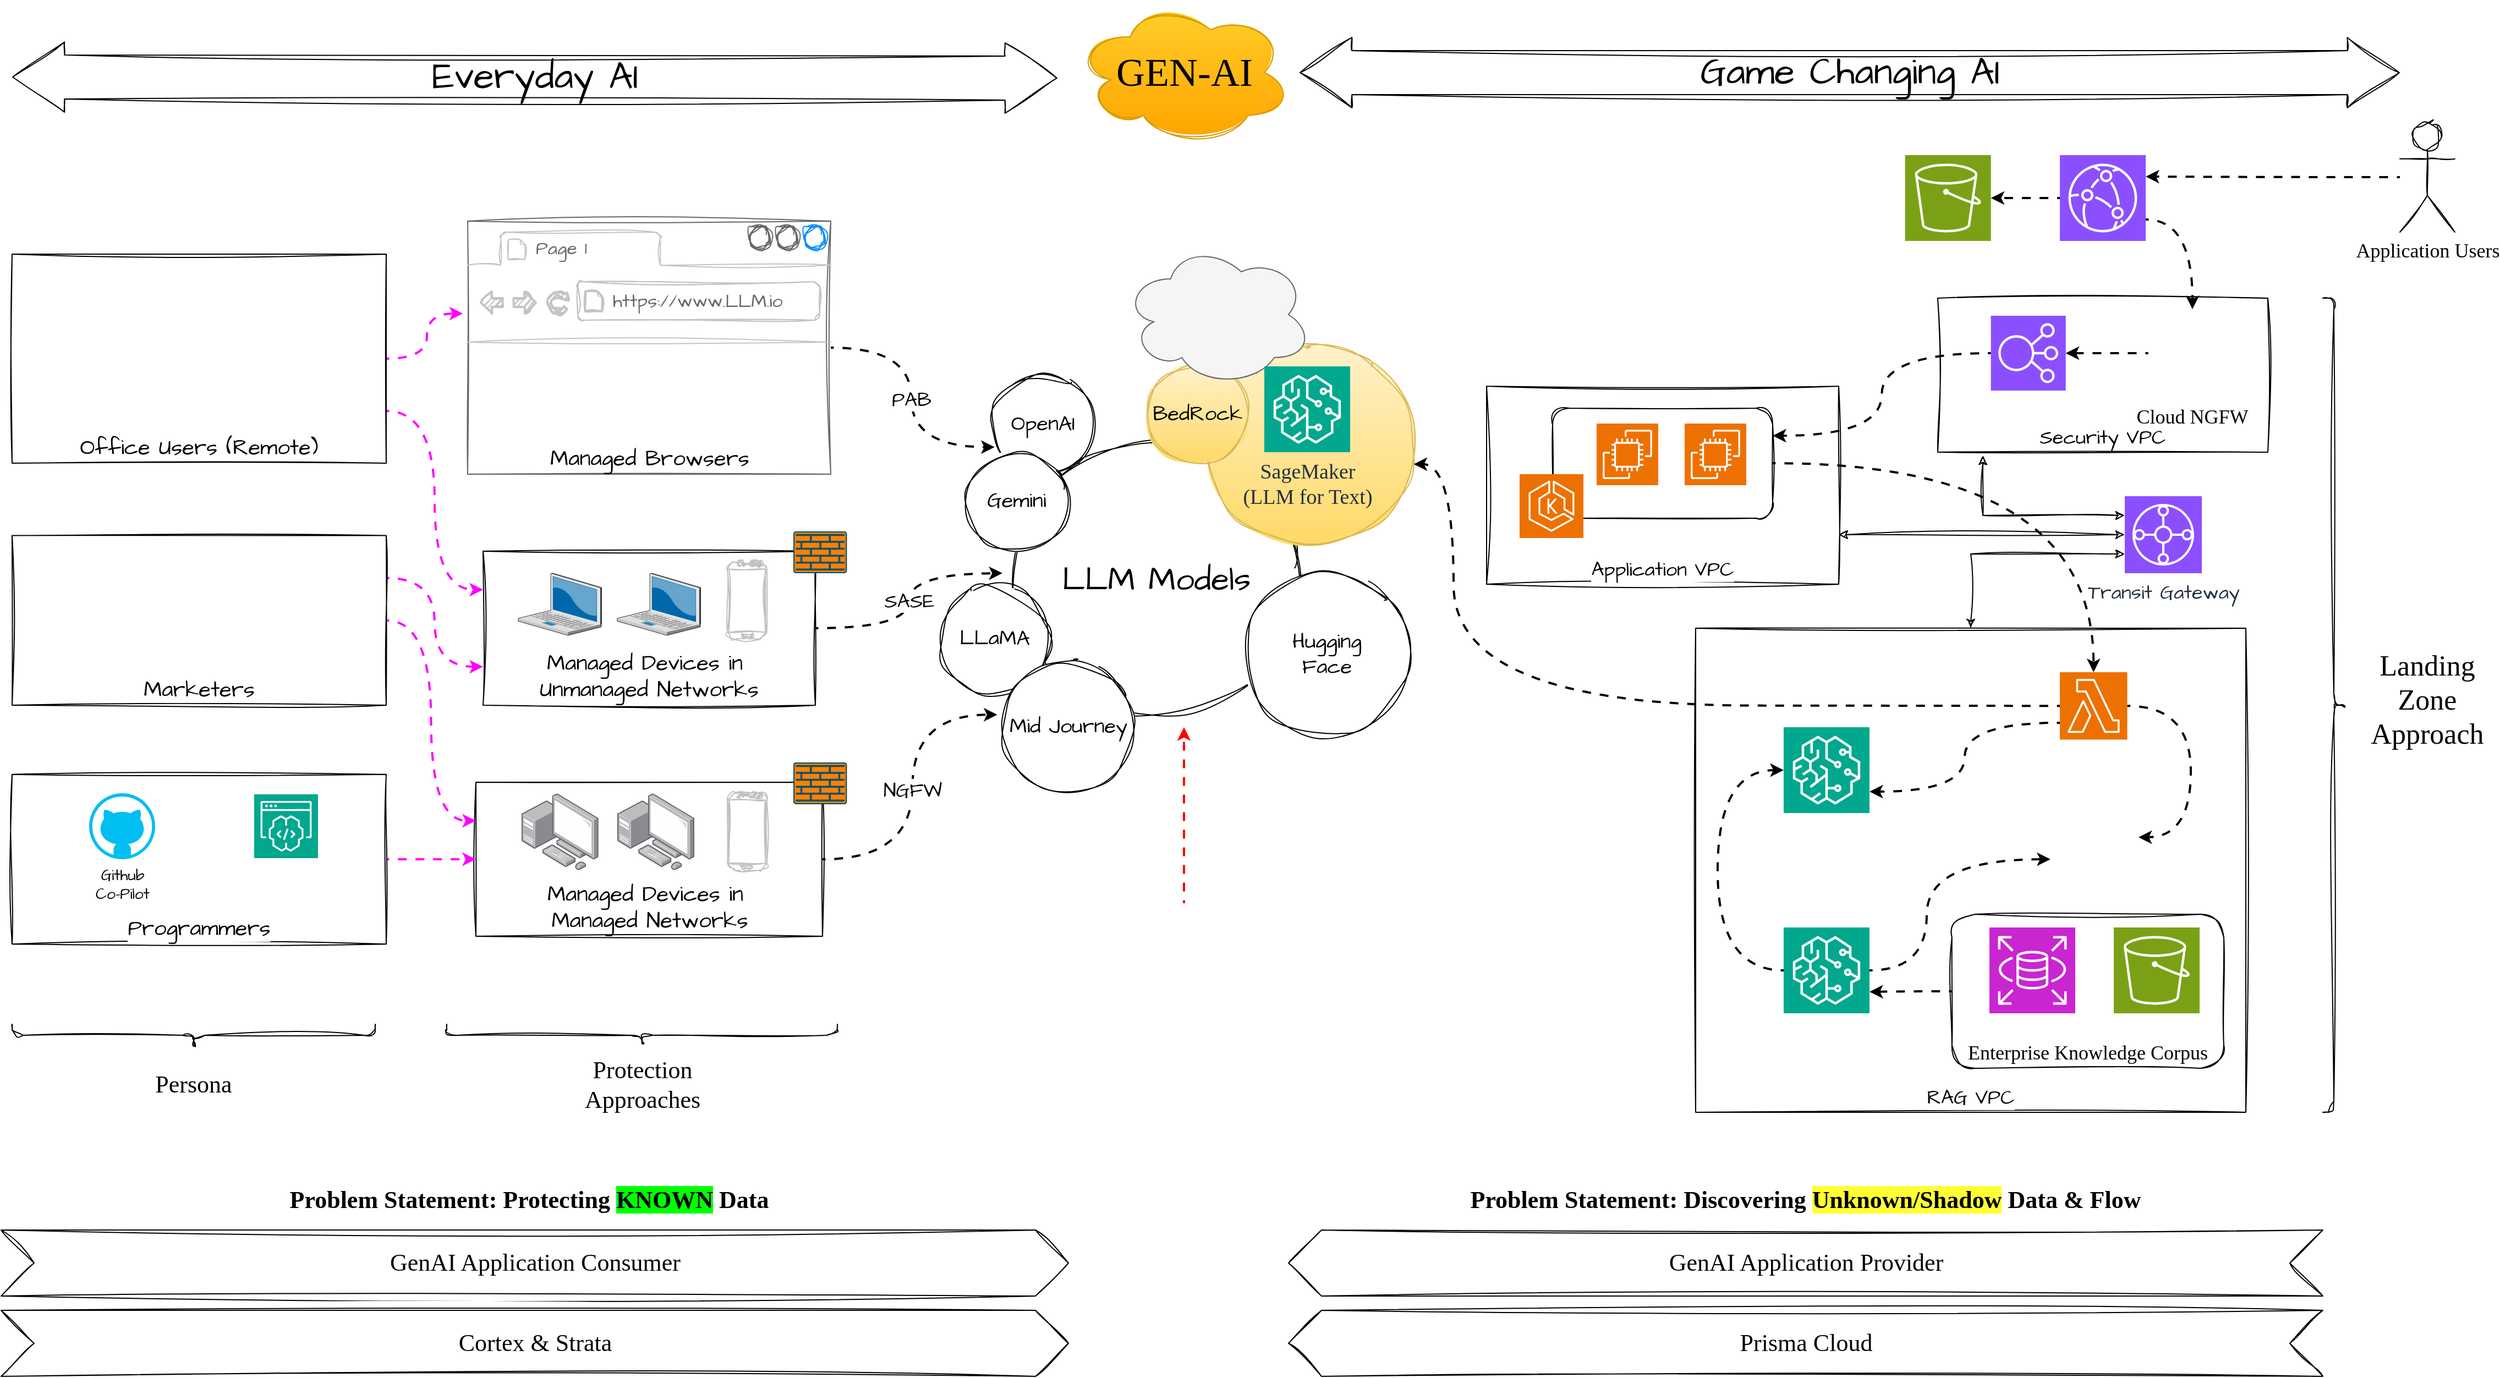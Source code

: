 <mxfile version="24.2.5" type="device">
  <diagram name="Page-1" id="3MIngDmAgbNU4fVDyyzJ">
    <mxGraphModel dx="2851" dy="1689" grid="0" gridSize="10" guides="0" tooltips="1" connect="1" arrows="1" fold="1" page="0" pageScale="1" pageWidth="850" pageHeight="1100" math="0" shadow="0">
      <root>
        <mxCell id="0" />
        <mxCell id="1" parent="0" />
        <mxCell id="rA6aza_w5iIKAxAunfqu-94" value="GEN-AI" style="ellipse;shape=cloud;whiteSpace=wrap;html=1;strokeColor=#d79b00;align=center;verticalAlign=middle;fontFamily=Gloria Hallelujah;fontSource=https%3A%2F%2Ffonts.googleapis.com%2Fcss%3Ffamily%3DGloria%2BHallelujah;fontSize=36;labelBackgroundColor=none;fillColor=#ffcd28;sketch=1;curveFitting=1;jiggle=2;gradientColor=#ffa500;fontColor=#000000;" parent="1" vertex="1">
          <mxGeometry x="197.5" y="-30" width="195" height="130" as="geometry" />
        </mxCell>
        <mxCell id="rA6aza_w5iIKAxAunfqu-16" value="RAG VPC" style="rounded=0;whiteSpace=wrap;html=1;sketch=1;hachureGap=4;jiggle=2;curveFitting=1;fontFamily=Architects Daughter;fontSource=https%3A%2F%2Ffonts.googleapis.com%2Fcss%3Ffamily%3DArchitects%2BDaughter;verticalAlign=bottom;fontSize=18;fillColor=none;labelBackgroundColor=default;" parent="1" vertex="1">
          <mxGeometry x="760" y="540" width="500" height="440" as="geometry" />
        </mxCell>
        <mxCell id="rA6aza_w5iIKAxAunfqu-83" value="Enterprise Knowledge Corpus" style="rounded=1;whiteSpace=wrap;html=1;align=center;verticalAlign=bottom;fontFamily=Gloria Hallelujah;fontSource=https%3A%2F%2Ffonts.googleapis.com%2Fcss%3Ffamily%3DGloria%2BHallelujah;fontSize=18;labelBackgroundColor=default;fillColor=none;sketch=1;curveFitting=1;jiggle=2;" parent="1" vertex="1">
          <mxGeometry x="992.93" y="800" width="247.07" height="140" as="geometry" />
        </mxCell>
        <mxCell id="rA6aza_w5iIKAxAunfqu-1" value="LLM Models" style="ellipse;whiteSpace=wrap;html=1;sketch=1;hachureGap=4;jiggle=2;curveFitting=1;fontFamily=Architects Daughter;fontSource=https%3A%2F%2Ffonts.googleapis.com%2Fcss%3Ffamily%3DArchitects%2BDaughter;fontSize=30;fillColor=none;" parent="1" vertex="1">
          <mxGeometry x="140" y="370" width="260" height="250" as="geometry" />
        </mxCell>
        <mxCell id="rA6aza_w5iIKAxAunfqu-2" value="" style="ellipse;whiteSpace=wrap;html=1;sketch=1;hachureGap=4;jiggle=2;curveFitting=1;fontFamily=Architects Daughter;fontSource=https%3A%2F%2Ffonts.googleapis.com%2Fcss%3Ffamily%3DArchitects%2BDaughter;fontSize=19;fillColor=#fff2cc;gradientColor=#ffd966;strokeColor=#d6b656;" parent="1" vertex="1">
          <mxGeometry x="315" y="282" width="190.32" height="183" as="geometry" />
        </mxCell>
        <mxCell id="rA6aza_w5iIKAxAunfqu-3" value="BedRock" style="ellipse;whiteSpace=wrap;html=1;sketch=1;hachureGap=4;jiggle=2;curveFitting=1;fontFamily=Architects Daughter;fontSource=https%3A%2F%2Ffonts.googleapis.com%2Fcss%3Ffamily%3DArchitects%2BDaughter;fontSize=19;fillColor=#fff2cc;gradientColor=#ffd966;strokeColor=#d6b656;fontColor=#000000;" parent="1" vertex="1">
          <mxGeometry x="260" y="300" width="94.8" height="91.15" as="geometry" />
        </mxCell>
        <mxCell id="rA6aza_w5iIKAxAunfqu-4" value="OpenAI" style="ellipse;whiteSpace=wrap;html=1;sketch=1;hachureGap=4;jiggle=2;curveFitting=1;fontFamily=Architects Daughter;fontSource=https%3A%2F%2Ffonts.googleapis.com%2Fcss%3Ffamily%3DArchitects%2BDaughter;fontSize=19;" parent="1" vertex="1">
          <mxGeometry x="120" y="310" width="93.6" height="90" as="geometry" />
        </mxCell>
        <mxCell id="rA6aza_w5iIKAxAunfqu-5" value="Gemini" style="ellipse;whiteSpace=wrap;html=1;sketch=1;hachureGap=4;jiggle=2;curveFitting=1;fontFamily=Architects Daughter;fontSource=https%3A%2F%2Ffonts.googleapis.com%2Fcss%3Ffamily%3DArchitects%2BDaughter;fontSize=19;" parent="1" vertex="1">
          <mxGeometry x="96.4" y="380" width="93.6" height="90" as="geometry" />
        </mxCell>
        <mxCell id="rA6aza_w5iIKAxAunfqu-6" value="LLaMA" style="ellipse;whiteSpace=wrap;html=1;sketch=1;hachureGap=4;jiggle=2;curveFitting=1;fontFamily=Architects Daughter;fontSource=https%3A%2F%2Ffonts.googleapis.com%2Fcss%3Ffamily%3DArchitects%2BDaughter;fontSize=19;" parent="1" vertex="1">
          <mxGeometry x="72.5" y="500" width="100" height="100" as="geometry" />
        </mxCell>
        <mxCell id="rA6aza_w5iIKAxAunfqu-8" value="Everyday AI" style="shape=flexArrow;endArrow=classic;startArrow=classic;html=1;rounded=0;sketch=1;hachureGap=4;jiggle=2;curveFitting=1;fontFamily=Architects Daughter;fontSource=https%3A%2F%2Ffonts.googleapis.com%2Fcss%3Ffamily%3DArchitects%2BDaughter;width=40;endSize=15.386;fontSize=34;labelBackgroundColor=none;endWidth=22.857;startWidth=22.857;startSize=15.386;" parent="1" edge="1">
          <mxGeometry width="100" height="100" relative="1" as="geometry">
            <mxPoint x="-770" y="39" as="sourcePoint" />
            <mxPoint x="180" y="40" as="targetPoint" />
          </mxGeometry>
        </mxCell>
        <mxCell id="rA6aza_w5iIKAxAunfqu-15" value="Security VPC" style="rounded=0;whiteSpace=wrap;html=1;sketch=1;hachureGap=4;jiggle=2;curveFitting=1;fontFamily=Architects Daughter;fontSource=https%3A%2F%2Ffonts.googleapis.com%2Fcss%3Ffamily%3DArchitects%2BDaughter;verticalAlign=bottom;fontSize=18;fillColor=none;labelBackgroundColor=default;" parent="1" vertex="1">
          <mxGeometry x="980" y="240" width="300" height="140" as="geometry" />
        </mxCell>
        <mxCell id="rA6aza_w5iIKAxAunfqu-17" value="Transit Gateway" style="sketch=0;points=[[0,0,0],[0.25,0,0],[0.5,0,0],[0.75,0,0],[1,0,0],[0,1,0],[0.25,1,0],[0.5,1,0],[0.75,1,0],[1,1,0],[0,0.25,0],[0,0.5,0],[0,0.75,0],[1,0.25,0],[1,0.5,0],[1,0.75,0]];outlineConnect=0;fontColor=#232F3E;fillColor=#8C4FFF;strokeColor=#ffffff;dashed=0;verticalLabelPosition=bottom;verticalAlign=top;align=center;html=1;fontSize=18;fontStyle=0;aspect=fixed;shape=mxgraph.aws4.resourceIcon;resIcon=mxgraph.aws4.transit_gateway;hachureGap=4;jiggle=2;curveFitting=1;fontFamily=Architects Daughter;fontSource=https%3A%2F%2Ffonts.googleapis.com%2Fcss%3Ffamily%3DArchitects%2BDaughter;" parent="1" vertex="1">
          <mxGeometry x="1150" y="420" width="70" height="70" as="geometry" />
        </mxCell>
        <mxCell id="rA6aza_w5iIKAxAunfqu-18" style="edgeStyle=orthogonalEdgeStyle;rounded=0;sketch=1;hachureGap=4;jiggle=2;curveFitting=1;orthogonalLoop=1;jettySize=auto;html=1;exitX=0.5;exitY=0;exitDx=0;exitDy=0;entryX=0;entryY=0.75;entryDx=0;entryDy=0;entryPerimeter=0;fontFamily=Architects Daughter;fontSource=https%3A%2F%2Ffonts.googleapis.com%2Fcss%3Ffamily%3DArchitects%2BDaughter;startArrow=classic;startFill=1;fontSize=18;" parent="1" source="rA6aza_w5iIKAxAunfqu-16" target="rA6aza_w5iIKAxAunfqu-17" edge="1">
          <mxGeometry relative="1" as="geometry" />
        </mxCell>
        <mxCell id="rA6aza_w5iIKAxAunfqu-19" style="edgeStyle=orthogonalEdgeStyle;rounded=0;sketch=1;hachureGap=4;jiggle=2;curveFitting=1;orthogonalLoop=1;jettySize=auto;html=1;exitX=0;exitY=0.25;exitDx=0;exitDy=0;exitPerimeter=0;entryX=0.137;entryY=1.022;entryDx=0;entryDy=0;entryPerimeter=0;fontFamily=Architects Daughter;fontSource=https%3A%2F%2Ffonts.googleapis.com%2Fcss%3Ffamily%3DArchitects%2BDaughter;startArrow=classic;startFill=1;fontSize=18;" parent="1" source="rA6aza_w5iIKAxAunfqu-17" target="rA6aza_w5iIKAxAunfqu-15" edge="1">
          <mxGeometry relative="1" as="geometry" />
        </mxCell>
        <mxCell id="rA6aza_w5iIKAxAunfqu-21" value="Managed Browsers" style="strokeWidth=1;shadow=0;dashed=0;align=center;html=1;shape=mxgraph.mockup.containers.browserWindow;rSize=0;strokeColor=#666666;strokeColor2=#008cff;strokeColor3=#c4c4c4;mainText=,;recursiveResize=0;sketch=1;hachureGap=4;jiggle=2;curveFitting=1;fontFamily=Architects Daughter;fontSource=https%3A%2F%2Ffonts.googleapis.com%2Fcss%3Ffamily%3DArchitects%2BDaughter;verticalAlign=bottom;fontSize=20;" parent="1" vertex="1">
          <mxGeometry x="-356" y="170" width="330" height="230" as="geometry" />
        </mxCell>
        <mxCell id="rA6aza_w5iIKAxAunfqu-22" value="Page 1" style="strokeWidth=1;shadow=0;dashed=0;align=center;html=1;shape=mxgraph.mockup.containers.anchor;fontSize=17;fontColor=#666666;align=left;whiteSpace=wrap;sketch=1;hachureGap=4;jiggle=2;curveFitting=1;fontFamily=Architects Daughter;fontSource=https%3A%2F%2Ffonts.googleapis.com%2Fcss%3Ffamily%3DArchitects%2BDaughter;" parent="rA6aza_w5iIKAxAunfqu-21" vertex="1">
          <mxGeometry x="60" y="12" width="110" height="26" as="geometry" />
        </mxCell>
        <mxCell id="rA6aza_w5iIKAxAunfqu-23" value="https://www.LLM.io" style="strokeWidth=1;shadow=0;dashed=0;align=center;html=1;shape=mxgraph.mockup.containers.anchor;rSize=0;fontSize=17;fontColor=#666666;align=left;sketch=1;hachureGap=4;jiggle=2;curveFitting=1;fontFamily=Architects Daughter;fontSource=https%3A%2F%2Ffonts.googleapis.com%2Fcss%3Ffamily%3DArchitects%2BDaughter;" parent="rA6aza_w5iIKAxAunfqu-21" vertex="1">
          <mxGeometry x="130" y="60" width="250" height="26" as="geometry" />
        </mxCell>
        <mxCell id="WuPXo1o1_WAH7fLLWVi5-3" value="" style="shape=image;verticalLabelPosition=bottom;labelBackgroundColor=default;verticalAlign=top;aspect=fixed;imageAspect=0;image=https://1000logos.net/wp-content/uploads/2023/05/Poe-Chatbot-Logo.png;" parent="rA6aza_w5iIKAxAunfqu-21" vertex="1">
          <mxGeometry x="105.45" y="120" width="119.11" height="67" as="geometry" />
        </mxCell>
        <mxCell id="rA6aza_w5iIKAxAunfqu-39" value="SASE" style="edgeStyle=orthogonalEdgeStyle;curved=1;rounded=0;hachureGap=4;orthogonalLoop=1;jettySize=auto;html=1;strokeColor=default;strokeWidth=2;align=center;verticalAlign=middle;fontFamily=Architects Daughter;fontSource=https%3A%2F%2Ffonts.googleapis.com%2Fcss%3Ffamily%3DArchitects%2BDaughter;fontSize=18;fontColor=default;labelBackgroundColor=default;endArrow=classic;flowAnimation=1;" parent="1" source="rA6aza_w5iIKAxAunfqu-25" edge="1">
          <mxGeometry relative="1" as="geometry">
            <mxPoint x="130" y="490" as="targetPoint" />
          </mxGeometry>
        </mxCell>
        <mxCell id="rA6aza_w5iIKAxAunfqu-25" value="Managed Devices in&amp;nbsp;&lt;div style=&quot;font-size: 20px;&quot;&gt;Unmanaged Networks&lt;/div&gt;" style="rounded=0;whiteSpace=wrap;html=1;sketch=1;hachureGap=4;jiggle=2;curveFitting=1;fontFamily=Architects Daughter;fontSource=https%3A%2F%2Ffonts.googleapis.com%2Fcss%3Ffamily%3DArchitects%2BDaughter;verticalAlign=bottom;fontSize=20;fillColor=none;labelBackgroundColor=default;" parent="1" vertex="1">
          <mxGeometry x="-342" y="470" width="302" height="140" as="geometry" />
        </mxCell>
        <mxCell id="rA6aza_w5iIKAxAunfqu-26" value="Managed Devices in&amp;nbsp;&lt;div style=&quot;font-size: 20px;&quot;&gt;Managed Networks&lt;/div&gt;" style="rounded=0;whiteSpace=wrap;html=1;sketch=1;hachureGap=4;jiggle=2;curveFitting=1;fontFamily=Architects Daughter;fontSource=https%3A%2F%2Ffonts.googleapis.com%2Fcss%3Ffamily%3DArchitects%2BDaughter;verticalAlign=bottom;fontSize=20;fillColor=none;labelBackgroundColor=default;" parent="1" vertex="1">
          <mxGeometry x="-348.5" y="680" width="315" height="140" as="geometry" />
        </mxCell>
        <mxCell id="rA6aza_w5iIKAxAunfqu-27" value="Hugging&lt;div style=&quot;font-size: 19px;&quot;&gt;Face&lt;/div&gt;" style="ellipse;whiteSpace=wrap;html=1;sketch=1;hachureGap=4;jiggle=2;curveFitting=1;fontFamily=Architects Daughter;fontSource=https%3A%2F%2Ffonts.googleapis.com%2Fcss%3Ffamily%3DArchitects%2BDaughter;fontSize=19;" parent="1" vertex="1">
          <mxGeometry x="350" y="489" width="150" height="150" as="geometry" />
        </mxCell>
        <mxCell id="rA6aza_w5iIKAxAunfqu-28" value="Application VPC" style="rounded=0;whiteSpace=wrap;html=1;sketch=1;hachureGap=4;jiggle=2;curveFitting=1;fontFamily=Architects Daughter;fontSource=https%3A%2F%2Ffonts.googleapis.com%2Fcss%3Ffamily%3DArchitects%2BDaughter;verticalAlign=bottom;fontSize=18;fillColor=none;labelBackgroundColor=default;" parent="1" vertex="1">
          <mxGeometry x="570" y="320" width="320" height="180" as="geometry" />
        </mxCell>
        <mxCell id="rA6aza_w5iIKAxAunfqu-29" style="edgeStyle=orthogonalEdgeStyle;rounded=0;sketch=1;hachureGap=4;jiggle=2;curveFitting=1;orthogonalLoop=1;jettySize=auto;html=1;exitX=1;exitY=0.75;exitDx=0;exitDy=0;entryX=0;entryY=0.5;entryDx=0;entryDy=0;entryPerimeter=0;fontFamily=Architects Daughter;fontSource=https%3A%2F%2Ffonts.googleapis.com%2Fcss%3Ffamily%3DArchitects%2BDaughter;startArrow=classic;startFill=1;fontSize=18;" parent="1" source="rA6aza_w5iIKAxAunfqu-28" target="rA6aza_w5iIKAxAunfqu-17" edge="1">
          <mxGeometry relative="1" as="geometry" />
        </mxCell>
        <mxCell id="rA6aza_w5iIKAxAunfqu-32" style="edgeStyle=orthogonalEdgeStyle;rounded=0;hachureGap=4;orthogonalLoop=1;jettySize=auto;html=1;entryX=-0.013;entryY=0.365;entryDx=0;entryDy=0;entryPerimeter=0;fontFamily=Architects Daughter;fontSource=https%3A%2F%2Ffonts.googleapis.com%2Fcss%3Ffamily%3DArchitects%2BDaughter;flowAnimation=1;curved=1;strokeWidth=2;strokeColor=#FF00FF;" parent="1" source="rA6aza_w5iIKAxAunfqu-7" target="rA6aza_w5iIKAxAunfqu-21" edge="1">
          <mxGeometry relative="1" as="geometry" />
        </mxCell>
        <mxCell id="rA6aza_w5iIKAxAunfqu-33" style="edgeStyle=orthogonalEdgeStyle;curved=1;rounded=0;hachureGap=4;orthogonalLoop=1;jettySize=auto;html=1;strokeColor=#FF00FF;strokeWidth=2;align=center;verticalAlign=middle;fontFamily=Architects Daughter;fontSource=https%3A%2F%2Ffonts.googleapis.com%2Fcss%3Ffamily%3DArchitects%2BDaughter;fontSize=11;fontColor=default;labelBackgroundColor=default;endArrow=classic;flowAnimation=1;entryX=0;entryY=0.5;entryDx=0;entryDy=0;" parent="1" source="rA6aza_w5iIKAxAunfqu-10" target="rA6aza_w5iIKAxAunfqu-26" edge="1">
          <mxGeometry relative="1" as="geometry" />
        </mxCell>
        <mxCell id="rA6aza_w5iIKAxAunfqu-34" style="edgeStyle=orthogonalEdgeStyle;curved=1;rounded=0;hachureGap=4;orthogonalLoop=1;jettySize=auto;html=1;strokeColor=#FF00FF;strokeWidth=2;align=center;verticalAlign=middle;fontFamily=Architects Daughter;fontSource=https%3A%2F%2Ffonts.googleapis.com%2Fcss%3Ffamily%3DArchitects%2BDaughter;fontSize=11;fontColor=default;labelBackgroundColor=default;endArrow=classic;flowAnimation=1;entryX=0;entryY=0.25;entryDx=0;entryDy=0;" parent="1" source="rA6aza_w5iIKAxAunfqu-11" target="rA6aza_w5iIKAxAunfqu-26" edge="1">
          <mxGeometry relative="1" as="geometry" />
        </mxCell>
        <mxCell id="rA6aza_w5iIKAxAunfqu-35" style="edgeStyle=orthogonalEdgeStyle;curved=1;rounded=0;hachureGap=4;orthogonalLoop=1;jettySize=auto;html=1;exitX=1;exitY=0.25;exitDx=0;exitDy=0;entryX=0;entryY=0.75;entryDx=0;entryDy=0;strokeColor=#FF00FF;strokeWidth=2;align=center;verticalAlign=middle;fontFamily=Architects Daughter;fontSource=https%3A%2F%2Ffonts.googleapis.com%2Fcss%3Ffamily%3DArchitects%2BDaughter;fontSize=11;fontColor=default;labelBackgroundColor=default;endArrow=classic;flowAnimation=1;" parent="1" source="rA6aza_w5iIKAxAunfqu-11" target="rA6aza_w5iIKAxAunfqu-25" edge="1">
          <mxGeometry relative="1" as="geometry" />
        </mxCell>
        <mxCell id="rA6aza_w5iIKAxAunfqu-36" style="edgeStyle=orthogonalEdgeStyle;curved=1;rounded=0;hachureGap=4;orthogonalLoop=1;jettySize=auto;html=1;exitX=1;exitY=0.75;exitDx=0;exitDy=0;entryX=0;entryY=0.25;entryDx=0;entryDy=0;strokeColor=#FF00FF;strokeWidth=2;align=center;verticalAlign=middle;fontFamily=Architects Daughter;fontSource=https%3A%2F%2Ffonts.googleapis.com%2Fcss%3Ffamily%3DArchitects%2BDaughter;fontSize=11;fontColor=default;labelBackgroundColor=default;endArrow=classic;flowAnimation=1;" parent="1" source="rA6aza_w5iIKAxAunfqu-7" target="rA6aza_w5iIKAxAunfqu-25" edge="1">
          <mxGeometry relative="1" as="geometry" />
        </mxCell>
        <mxCell id="rA6aza_w5iIKAxAunfqu-37" value="Mid Journey" style="ellipse;whiteSpace=wrap;html=1;sketch=1;hachureGap=4;jiggle=2;curveFitting=1;fontFamily=Architects Daughter;fontSource=https%3A%2F%2Ffonts.googleapis.com%2Fcss%3Ffamily%3DArchitects%2BDaughter;fontSize=19;" parent="1" vertex="1">
          <mxGeometry x="130" y="570" width="120" height="120" as="geometry" />
        </mxCell>
        <mxCell id="rA6aza_w5iIKAxAunfqu-38" value="PAB" style="edgeStyle=orthogonalEdgeStyle;curved=1;rounded=0;hachureGap=4;orthogonalLoop=1;jettySize=auto;html=1;entryX=0.031;entryY=0.726;entryDx=0;entryDy=0;entryPerimeter=0;strokeColor=default;strokeWidth=2;align=center;verticalAlign=middle;fontFamily=Architects Daughter;fontSource=https%3A%2F%2Ffonts.googleapis.com%2Fcss%3Ffamily%3DArchitects%2BDaughter;fontSize=18;fontColor=default;labelBackgroundColor=default;endArrow=classic;flowAnimation=1;" parent="1" source="rA6aza_w5iIKAxAunfqu-21" target="rA6aza_w5iIKAxAunfqu-4" edge="1">
          <mxGeometry relative="1" as="geometry" />
        </mxCell>
        <mxCell id="rA6aza_w5iIKAxAunfqu-40" value="NGFW" style="edgeStyle=orthogonalEdgeStyle;curved=1;rounded=0;hachureGap=4;orthogonalLoop=1;jettySize=auto;html=1;exitX=1;exitY=0.5;exitDx=0;exitDy=0;entryX=-0.039;entryY=0.405;entryDx=0;entryDy=0;entryPerimeter=0;strokeColor=default;strokeWidth=2;align=center;verticalAlign=middle;fontFamily=Architects Daughter;fontSource=https%3A%2F%2Ffonts.googleapis.com%2Fcss%3Ffamily%3DArchitects%2BDaughter;fontSize=18;fontColor=default;labelBackgroundColor=default;endArrow=classic;flowAnimation=1;" parent="1" source="rA6aza_w5iIKAxAunfqu-26" target="rA6aza_w5iIKAxAunfqu-37" edge="1">
          <mxGeometry relative="1" as="geometry" />
        </mxCell>
        <mxCell id="rA6aza_w5iIKAxAunfqu-91" style="edgeStyle=orthogonalEdgeStyle;curved=1;rounded=0;hachureGap=4;orthogonalLoop=1;jettySize=auto;html=1;strokeColor=#FF0000;strokeWidth=2;align=center;verticalAlign=middle;fontFamily=Gloria Hallelujah;fontSource=https%3A%2F%2Ffonts.googleapis.com%2Fcss%3Ffamily%3DGloria%2BHallelujah;fontSize=14;fontColor=default;labelBackgroundColor=default;endArrow=classic;flowAnimation=1;" parent="1" source="rA6aza_w5iIKAxAunfqu-42" edge="1">
          <mxGeometry relative="1" as="geometry">
            <mxPoint x="295" y="630.0" as="targetPoint" />
          </mxGeometry>
        </mxCell>
        <mxCell id="rA6aza_w5iIKAxAunfqu-42" value="" style="shape=image;imageAspect=0;aspect=fixed;verticalLabelPosition=bottom;verticalAlign=top;sketch=1;hachureGap=4;jiggle=2;curveFitting=1;fontFamily=Architects Daughter;fontSource=https%3A%2F%2Ffonts.googleapis.com%2Fcss%3Ffamily%3DArchitects%2BDaughter;fontSize=11;fontColor=default;labelBackgroundColor=default;image=https://cdni.iconscout.com/illustration/premium/thumb/hacker-3354776-2810790.png?f=webp;" parent="1" vertex="1">
          <mxGeometry x="190" y="790" width="210" height="210" as="geometry" />
        </mxCell>
        <mxCell id="rA6aza_w5iIKAxAunfqu-48" value="" style="verticalLabelPosition=bottom;sketch=0;aspect=fixed;html=1;verticalAlign=top;strokeColor=none;align=center;outlineConnect=0;shape=mxgraph.citrix.laptop_2;hachureGap=4;jiggle=2;curveFitting=1;fontFamily=Architects Daughter;fontSource=https%3A%2F%2Ffonts.googleapis.com%2Fcss%3Ffamily%3DArchitects%2BDaughter;fontSize=11;fontColor=default;labelBackgroundColor=default;" parent="1" vertex="1">
          <mxGeometry x="-310" y="490" width="75.77" height="56.5" as="geometry" />
        </mxCell>
        <mxCell id="rA6aza_w5iIKAxAunfqu-49" value="" style="verticalLabelPosition=bottom;sketch=0;aspect=fixed;html=1;verticalAlign=top;strokeColor=none;align=center;outlineConnect=0;shape=mxgraph.citrix.laptop_2;hachureGap=4;jiggle=2;curveFitting=1;fontFamily=Architects Daughter;fontSource=https%3A%2F%2Ffonts.googleapis.com%2Fcss%3Ffamily%3DArchitects%2BDaughter;fontSize=11;fontColor=default;labelBackgroundColor=default;" parent="1" vertex="1">
          <mxGeometry x="-220" y="490" width="75.77" height="56.5" as="geometry" />
        </mxCell>
        <mxCell id="rA6aza_w5iIKAxAunfqu-52" value="" style="image;points=[];aspect=fixed;html=1;align=center;shadow=0;dashed=0;image=img/lib/allied_telesis/computer_and_terminals/Personal_Computer_with_Server.svg;sketch=1;hachureGap=4;jiggle=2;curveFitting=1;fontFamily=Architects Daughter;fontSource=https%3A%2F%2Ffonts.googleapis.com%2Fcss%3Ffamily%3DArchitects%2BDaughter;fontSize=11;fontColor=default;labelBackgroundColor=default;" parent="1" vertex="1">
          <mxGeometry x="-307.11" y="690" width="70" height="70" as="geometry" />
        </mxCell>
        <mxCell id="rA6aza_w5iIKAxAunfqu-53" value="" style="image;points=[];aspect=fixed;html=1;align=center;shadow=0;dashed=0;image=img/lib/allied_telesis/computer_and_terminals/Personal_Computer_with_Server.svg;sketch=1;hachureGap=4;jiggle=2;curveFitting=1;fontFamily=Architects Daughter;fontSource=https%3A%2F%2Ffonts.googleapis.com%2Fcss%3Ffamily%3DArchitects%2BDaughter;fontSize=11;fontColor=default;labelBackgroundColor=default;" parent="1" vertex="1">
          <mxGeometry x="-220" y="690" width="70" height="70" as="geometry" />
        </mxCell>
        <mxCell id="rA6aza_w5iIKAxAunfqu-54" value="" style="verticalLabelPosition=bottom;verticalAlign=top;html=1;shadow=0;dashed=0;strokeWidth=1;shape=mxgraph.android.phone2;strokeColor=#c0c0c0;sketch=1;hachureGap=4;jiggle=2;curveFitting=1;fontFamily=Architects Daughter;fontSource=https%3A%2F%2Ffonts.googleapis.com%2Fcss%3Ffamily%3DArchitects%2BDaughter;fontSize=11;fontColor=default;labelBackgroundColor=default;" parent="1" vertex="1">
          <mxGeometry x="-120" y="690" width="35.9" height="70" as="geometry" />
        </mxCell>
        <mxCell id="rA6aza_w5iIKAxAunfqu-55" value="" style="verticalLabelPosition=bottom;verticalAlign=top;html=1;shadow=0;dashed=0;strokeWidth=1;shape=mxgraph.android.phone2;strokeColor=#c0c0c0;sketch=1;hachureGap=4;jiggle=2;curveFitting=1;fontFamily=Architects Daughter;fontSource=https%3A%2F%2Ffonts.googleapis.com%2Fcss%3Ffamily%3DArchitects%2BDaughter;fontSize=11;fontColor=default;labelBackgroundColor=default;" parent="1" vertex="1">
          <mxGeometry x="-120" y="480" width="35.9" height="70" as="geometry" />
        </mxCell>
        <mxCell id="rA6aza_w5iIKAxAunfqu-64" style="edgeStyle=orthogonalEdgeStyle;curved=1;rounded=0;hachureGap=4;orthogonalLoop=1;jettySize=auto;html=1;exitX=0;exitY=0.5;exitDx=0;exitDy=0;strokeColor=default;strokeWidth=2;align=center;verticalAlign=middle;fontFamily=Architects Daughter;fontSource=https%3A%2F%2Ffonts.googleapis.com%2Fcss%3Ffamily%3DArchitects%2BDaughter;fontSize=18;fontColor=default;labelBackgroundColor=default;endArrow=classic;flowAnimation=1;" parent="1" source="rA6aza_w5iIKAxAunfqu-56" target="rA6aza_w5iIKAxAunfqu-62" edge="1">
          <mxGeometry relative="1" as="geometry" />
        </mxCell>
        <mxCell id="rA6aza_w5iIKAxAunfqu-56" value="Cloud NGFW" style="shape=image;verticalLabelPosition=bottom;labelBackgroundColor=default;verticalAlign=top;aspect=fixed;imageAspect=0;image=https://www.paloaltonetworks.com.au/content/dam/pan/en_US/includes/igw/cloud-ngfw/assets/images/overview/circle-logo-1.png;fontFamily=Gloria Hallelujah;fontSource=https%3A%2F%2Ffonts.googleapis.com%2Fcss%3Ffamily%3DGloria%2BHallelujah;fontSize=18;" parent="1" vertex="1">
          <mxGeometry x="1171.33" y="250" width="80.34" height="80" as="geometry" />
        </mxCell>
        <mxCell id="rA6aza_w5iIKAxAunfqu-63" style="edgeStyle=orthogonalEdgeStyle;curved=1;rounded=0;hachureGap=4;orthogonalLoop=1;jettySize=auto;html=1;exitX=1;exitY=0.75;exitDx=0;exitDy=0;exitPerimeter=0;entryX=0.5;entryY=0;entryDx=0;entryDy=0;strokeColor=default;strokeWidth=2;align=center;verticalAlign=middle;fontFamily=Architects Daughter;fontSource=https%3A%2F%2Ffonts.googleapis.com%2Fcss%3Ffamily%3DArchitects%2BDaughter;fontSize=18;fontColor=default;labelBackgroundColor=default;endArrow=classic;flowAnimation=1;" parent="1" source="rA6aza_w5iIKAxAunfqu-58" target="rA6aza_w5iIKAxAunfqu-56" edge="1">
          <mxGeometry relative="1" as="geometry" />
        </mxCell>
        <mxCell id="rA6aza_w5iIKAxAunfqu-58" value="Cloud Front" style="sketch=0;points=[[0,0,0],[0.25,0,0],[0.5,0,0],[0.75,0,0],[1,0,0],[0,1,0],[0.25,1,0],[0.5,1,0],[0.75,1,0],[1,1,0],[0,0.25,0],[0,0.5,0],[0,0.75,0],[1,0.25,0],[1,0.5,0],[1,0.75,0]];outlineConnect=0;fontColor=#FFFFFF;fillColor=#8C4FFF;strokeColor=#ffffff;dashed=0;verticalLabelPosition=bottom;verticalAlign=top;align=center;html=1;fontSize=18;fontStyle=0;aspect=fixed;shape=mxgraph.aws4.resourceIcon;resIcon=mxgraph.aws4.cloudfront;hachureGap=4;jiggle=2;curveFitting=1;fontFamily=Architects Daughter;fontSource=https%3A%2F%2Ffonts.googleapis.com%2Fcss%3Ffamily%3DArchitects%2BDaughter;labelBackgroundColor=default;" parent="1" vertex="1">
          <mxGeometry x="1091" y="110" width="78" height="78" as="geometry" />
        </mxCell>
        <mxCell id="rA6aza_w5iIKAxAunfqu-59" value="S3" style="sketch=0;points=[[0,0,0],[0.25,0,0],[0.5,0,0],[0.75,0,0],[1,0,0],[0,1,0],[0.25,1,0],[0.5,1,0],[0.75,1,0],[1,1,0],[0,0.25,0],[0,0.5,0],[0,0.75,0],[1,0.25,0],[1,0.5,0],[1,0.75,0]];outlineConnect=0;fontColor=#FFFFFF;fillColor=#7AA116;strokeColor=#ffffff;dashed=0;verticalLabelPosition=bottom;verticalAlign=top;align=center;html=1;fontSize=18;fontStyle=0;aspect=fixed;shape=mxgraph.aws4.resourceIcon;resIcon=mxgraph.aws4.s3;hachureGap=4;jiggle=2;curveFitting=1;fontFamily=Architects Daughter;fontSource=https%3A%2F%2Ffonts.googleapis.com%2Fcss%3Ffamily%3DArchitects%2BDaughter;labelBackgroundColor=default;" parent="1" vertex="1">
          <mxGeometry x="950.33" y="110" width="78" height="78" as="geometry" />
        </mxCell>
        <mxCell id="rA6aza_w5iIKAxAunfqu-60" style="edgeStyle=orthogonalEdgeStyle;curved=1;rounded=0;hachureGap=4;orthogonalLoop=1;jettySize=auto;html=1;exitX=0;exitY=0.5;exitDx=0;exitDy=0;exitPerimeter=0;entryX=1;entryY=0.5;entryDx=0;entryDy=0;entryPerimeter=0;strokeColor=default;strokeWidth=2;align=center;verticalAlign=middle;fontFamily=Architects Daughter;fontSource=https%3A%2F%2Ffonts.googleapis.com%2Fcss%3Ffamily%3DArchitects%2BDaughter;fontSize=18;fontColor=default;labelBackgroundColor=default;endArrow=classic;flowAnimation=1;" parent="1" source="rA6aza_w5iIKAxAunfqu-58" target="rA6aza_w5iIKAxAunfqu-59" edge="1">
          <mxGeometry relative="1" as="geometry" />
        </mxCell>
        <mxCell id="rA6aza_w5iIKAxAunfqu-71" style="edgeStyle=orthogonalEdgeStyle;curved=1;rounded=0;hachureGap=4;orthogonalLoop=1;jettySize=auto;html=1;exitX=0;exitY=0.5;exitDx=0;exitDy=0;exitPerimeter=0;entryX=1;entryY=0.25;entryDx=0;entryDy=0;strokeColor=default;strokeWidth=2;align=center;verticalAlign=middle;fontFamily=Architects Daughter;fontSource=https%3A%2F%2Ffonts.googleapis.com%2Fcss%3Ffamily%3DArchitects%2BDaughter;fontSize=18;fontColor=default;labelBackgroundColor=default;endArrow=classic;flowAnimation=1;" parent="1" source="rA6aza_w5iIKAxAunfqu-62" target="rA6aza_w5iIKAxAunfqu-65" edge="1">
          <mxGeometry relative="1" as="geometry" />
        </mxCell>
        <mxCell id="rA6aza_w5iIKAxAunfqu-62" value="Load Balancer" style="sketch=0;points=[[0,0,0],[0.25,0,0],[0.5,0,0],[0.75,0,0],[1,0,0],[0,1,0],[0.25,1,0],[0.5,1,0],[0.75,1,0],[1,1,0],[0,0.25,0],[0,0.5,0],[0,0.75,0],[1,0.25,0],[1,0.5,0],[1,0.75,0]];outlineConnect=0;fontColor=#FFFFFF;fillColor=#8C4FFF;strokeColor=#ffffff;dashed=0;verticalLabelPosition=bottom;verticalAlign=top;align=center;html=1;fontSize=18;fontStyle=0;aspect=fixed;shape=mxgraph.aws4.resourceIcon;resIcon=mxgraph.aws4.elastic_load_balancing;hachureGap=4;jiggle=2;curveFitting=1;fontFamily=Architects Daughter;fontSource=https%3A%2F%2Ffonts.googleapis.com%2Fcss%3Ffamily%3DArchitects%2BDaughter;labelBackgroundColor=default;" parent="1" vertex="1">
          <mxGeometry x="1028.33" y="256" width="68" height="68" as="geometry" />
        </mxCell>
        <mxCell id="rA6aza_w5iIKAxAunfqu-65" value="" style="rounded=1;whiteSpace=wrap;html=1;sketch=1;hachureGap=4;jiggle=2;curveFitting=1;fontFamily=Architects Daughter;fontSource=https%3A%2F%2Ffonts.googleapis.com%2Fcss%3Ffamily%3DArchitects%2BDaughter;fontSize=18;labelBackgroundColor=default;fillColor=none;" parent="1" vertex="1">
          <mxGeometry x="630" y="340" width="200" height="100" as="geometry" />
        </mxCell>
        <mxCell id="rA6aza_w5iIKAxAunfqu-66" value="EKS" style="sketch=0;points=[[0,0,0],[0.25,0,0],[0.5,0,0],[0.75,0,0],[1,0,0],[0,1,0],[0.25,1,0],[0.5,1,0],[0.75,1,0],[1,1,0],[0,0.25,0],[0,0.5,0],[0,0.75,0],[1,0.25,0],[1,0.5,0],[1,0.75,0]];outlineConnect=0;fontColor=#FFFFFF;fillColor=#ED7100;strokeColor=#ffffff;dashed=0;verticalLabelPosition=bottom;verticalAlign=top;align=center;html=1;fontSize=18;fontStyle=0;aspect=fixed;shape=mxgraph.aws4.resourceIcon;resIcon=mxgraph.aws4.eks;hachureGap=4;jiggle=2;curveFitting=1;fontFamily=Architects Daughter;fontSource=https%3A%2F%2Ffonts.googleapis.com%2Fcss%3Ffamily%3DArchitects%2BDaughter;labelBackgroundColor=default;" parent="1" vertex="1">
          <mxGeometry x="600" y="400" width="58" height="58" as="geometry" />
        </mxCell>
        <mxCell id="rA6aza_w5iIKAxAunfqu-67" value="EC2" style="sketch=0;points=[[0,0,0],[0.25,0,0],[0.5,0,0],[0.75,0,0],[1,0,0],[0,1,0],[0.25,1,0],[0.5,1,0],[0.75,1,0],[1,1,0],[0,0.25,0],[0,0.5,0],[0,0.75,0],[1,0.25,0],[1,0.5,0],[1,0.75,0]];outlineConnect=0;fontColor=#FFFFFF;fillColor=#ED7100;strokeColor=#ffffff;dashed=0;verticalLabelPosition=bottom;verticalAlign=top;align=center;html=1;fontSize=18;fontStyle=0;aspect=fixed;shape=mxgraph.aws4.resourceIcon;resIcon=mxgraph.aws4.ec2;hachureGap=4;jiggle=2;curveFitting=1;fontFamily=Architects Daughter;fontSource=https%3A%2F%2Ffonts.googleapis.com%2Fcss%3Ffamily%3DArchitects%2BDaughter;labelBackgroundColor=default;" parent="1" vertex="1">
          <mxGeometry x="670" y="354" width="56" height="56" as="geometry" />
        </mxCell>
        <mxCell id="rA6aza_w5iIKAxAunfqu-69" value="EC2" style="sketch=0;points=[[0,0,0],[0.25,0,0],[0.5,0,0],[0.75,0,0],[1,0,0],[0,1,0],[0.25,1,0],[0.5,1,0],[0.75,1,0],[1,1,0],[0,0.25,0],[0,0.5,0],[0,0.75,0],[1,0.25,0],[1,0.5,0],[1,0.75,0]];outlineConnect=0;fontColor=#FFFFFF;fillColor=#ED7100;strokeColor=#ffffff;dashed=0;verticalLabelPosition=bottom;verticalAlign=top;align=center;html=1;fontSize=18;fontStyle=0;aspect=fixed;shape=mxgraph.aws4.resourceIcon;resIcon=mxgraph.aws4.ec2;hachureGap=4;jiggle=2;curveFitting=1;fontFamily=Architects Daughter;fontSource=https%3A%2F%2Ffonts.googleapis.com%2Fcss%3Ffamily%3DArchitects%2BDaughter;labelBackgroundColor=default;" parent="1" vertex="1">
          <mxGeometry x="750" y="354" width="56" height="56" as="geometry" />
        </mxCell>
        <mxCell id="rA6aza_w5iIKAxAunfqu-78" value="Opensearch" style="shape=image;verticalLabelPosition=bottom;labelBackgroundColor=default;verticalAlign=top;aspect=fixed;imageAspect=0;image=https://nemeon.io/wp-content/uploads/2023/12/opensearch-service.png;fontFamily=Gloria Hallelujah;fontSource=https%3A%2F%2Ffonts.googleapis.com%2Fcss%3Ffamily%3DGloria%2BHallelujah;fontSize=18;fontColor=#FFFFFF;" parent="1" vertex="1">
          <mxGeometry x="1082.43" y="690" width="80" height="80" as="geometry" />
        </mxCell>
        <mxCell id="rA6aza_w5iIKAxAunfqu-79" value="SageMaker&lt;div style=&quot;font-size: 18px;&quot;&gt;(LLM for Embedding)&lt;/div&gt;" style="sketch=0;points=[[0,0,0],[0.25,0,0],[0.5,0,0],[0.75,0,0],[1,0,0],[0,1,0],[0.25,1,0],[0.5,1,0],[0.75,1,0],[1,1,0],[0,0.25,0],[0,0.5,0],[0,0.75,0],[1,0.25,0],[1,0.5,0],[1,0.75,0]];outlineConnect=0;fontColor=#FFFFFF;fillColor=#01A88D;strokeColor=#ffffff;dashed=0;verticalLabelPosition=bottom;verticalAlign=top;align=center;html=1;fontSize=18;fontStyle=0;aspect=fixed;shape=mxgraph.aws4.resourceIcon;resIcon=mxgraph.aws4.sagemaker;fontFamily=Gloria Hallelujah;fontSource=https%3A%2F%2Ffonts.googleapis.com%2Fcss%3Ffamily%3DGloria%2BHallelujah;labelBackgroundColor=default;" parent="1" vertex="1">
          <mxGeometry x="840" y="630" width="78" height="78" as="geometry" />
        </mxCell>
        <mxCell id="WuPXo1o1_WAH7fLLWVi5-2" style="edgeStyle=orthogonalEdgeStyle;curved=1;rounded=0;hachureGap=4;orthogonalLoop=1;jettySize=auto;html=1;exitX=1;exitY=0.5;exitDx=0;exitDy=0;exitPerimeter=0;entryX=1;entryY=0.5;entryDx=0;entryDy=0;strokeColor=default;strokeWidth=2;align=center;verticalAlign=middle;fontFamily=Architects Daughter;fontSource=https%3A%2F%2Ffonts.googleapis.com%2Fcss%3Ffamily%3DArchitects%2BDaughter;fontSize=18;fontColor=default;labelBackgroundColor=default;endArrow=classic;flowAnimation=1;" parent="1" source="rA6aza_w5iIKAxAunfqu-80" target="rA6aza_w5iIKAxAunfqu-78" edge="1">
          <mxGeometry relative="1" as="geometry">
            <Array as="points">
              <mxPoint x="1210" y="611" />
              <mxPoint x="1210" y="730" />
            </Array>
          </mxGeometry>
        </mxCell>
        <mxCell id="rA6aza_w5iIKAxAunfqu-80" value="RAG Lambda&lt;div style=&quot;font-size: 18px;&quot;&gt;App&lt;/div&gt;" style="sketch=0;points=[[0,0,0],[0.25,0,0],[0.5,0,0],[0.75,0,0],[1,0,0],[0,1,0],[0.25,1,0],[0.5,1,0],[0.75,1,0],[1,1,0],[0,0.25,0],[0,0.5,0],[0,0.75,0],[1,0.25,0],[1,0.5,0],[1,0.75,0]];outlineConnect=0;fontColor=#FFFFFF;fillColor=#ED7100;strokeColor=#ffffff;dashed=0;verticalLabelPosition=bottom;verticalAlign=top;align=center;html=1;fontSize=18;fontStyle=0;aspect=fixed;shape=mxgraph.aws4.resourceIcon;resIcon=mxgraph.aws4.lambda;fontFamily=Gloria Hallelujah;fontSource=https%3A%2F%2Ffonts.googleapis.com%2Fcss%3Ffamily%3DGloria%2BHallelujah;labelBackgroundColor=default;" parent="1" vertex="1">
          <mxGeometry x="1091.0" y="580" width="61.25" height="61.25" as="geometry" />
        </mxCell>
        <mxCell id="rA6aza_w5iIKAxAunfqu-81" value="RDS" style="sketch=0;points=[[0,0,0],[0.25,0,0],[0.5,0,0],[0.75,0,0],[1,0,0],[0,1,0],[0.25,1,0],[0.5,1,0],[0.75,1,0],[1,1,0],[0,0.25,0],[0,0.5,0],[0,0.75,0],[1,0.25,0],[1,0.5,0],[1,0.75,0]];outlineConnect=0;fontColor=#FFFFFF;fillColor=#C925D1;strokeColor=#ffffff;dashed=0;verticalLabelPosition=bottom;verticalAlign=top;align=center;html=1;fontSize=18;fontStyle=0;aspect=fixed;shape=mxgraph.aws4.resourceIcon;resIcon=mxgraph.aws4.rds;fontFamily=Gloria Hallelujah;fontSource=https%3A%2F%2Ffonts.googleapis.com%2Fcss%3Ffamily%3DGloria%2BHallelujah;labelBackgroundColor=default;" parent="1" vertex="1">
          <mxGeometry x="1027" y="812" width="78" height="78" as="geometry" />
        </mxCell>
        <mxCell id="rA6aza_w5iIKAxAunfqu-82" value="S3" style="sketch=0;points=[[0,0,0],[0.25,0,0],[0.5,0,0],[0.75,0,0],[1,0,0],[0,1,0],[0.25,1,0],[0.5,1,0],[0.75,1,0],[1,1,0],[0,0.25,0],[0,0.5,0],[0,0.75,0],[1,0.25,0],[1,0.5,0],[1,0.75,0]];outlineConnect=0;fontColor=#FFFFFF;fillColor=#7AA116;strokeColor=#ffffff;dashed=0;verticalLabelPosition=bottom;verticalAlign=top;align=center;html=1;fontSize=18;fontStyle=0;aspect=fixed;shape=mxgraph.aws4.resourceIcon;resIcon=mxgraph.aws4.s3;hachureGap=4;jiggle=2;curveFitting=1;fontFamily=Architects Daughter;fontSource=https%3A%2F%2Ffonts.googleapis.com%2Fcss%3Ffamily%3DArchitects%2BDaughter;labelBackgroundColor=default;" parent="1" vertex="1">
          <mxGeometry x="1140" y="812" width="78" height="78" as="geometry" />
        </mxCell>
        <mxCell id="rA6aza_w5iIKAxAunfqu-86" style="edgeStyle=orthogonalEdgeStyle;curved=1;rounded=0;hachureGap=4;orthogonalLoop=1;jettySize=auto;html=1;exitX=1;exitY=0.5;exitDx=0;exitDy=0;exitPerimeter=0;entryX=0;entryY=0.75;entryDx=0;entryDy=0;strokeColor=default;strokeWidth=2;align=center;verticalAlign=middle;fontFamily=Gloria Hallelujah;fontSource=https%3A%2F%2Ffonts.googleapis.com%2Fcss%3Ffamily%3DGloria%2BHallelujah;fontSize=18;fontColor=default;labelBackgroundColor=default;endArrow=classic;flowAnimation=1;" parent="1" source="rA6aza_w5iIKAxAunfqu-84" target="rA6aza_w5iIKAxAunfqu-78" edge="1">
          <mxGeometry relative="1" as="geometry">
            <Array as="points">
              <mxPoint x="970" y="851" />
              <mxPoint x="970" y="750" />
            </Array>
          </mxGeometry>
        </mxCell>
        <mxCell id="rA6aza_w5iIKAxAunfqu-84" value="SageMaker&lt;div style=&quot;font-size: 18px;&quot;&gt;(Document to Embedding)&lt;/div&gt;" style="sketch=0;points=[[0,0,0],[0.25,0,0],[0.5,0,0],[0.75,0,0],[1,0,0],[0,1,0],[0.25,1,0],[0.5,1,0],[0.75,1,0],[1,1,0],[0,0.25,0],[0,0.5,0],[0,0.75,0],[1,0.25,0],[1,0.5,0],[1,0.75,0]];outlineConnect=0;fontColor=#FFFFFF;fillColor=#01A88D;strokeColor=#ffffff;dashed=0;verticalLabelPosition=bottom;verticalAlign=top;align=center;html=1;fontSize=18;fontStyle=0;aspect=fixed;shape=mxgraph.aws4.resourceIcon;resIcon=mxgraph.aws4.sagemaker;fontFamily=Gloria Hallelujah;fontSource=https%3A%2F%2Ffonts.googleapis.com%2Fcss%3Ffamily%3DGloria%2BHallelujah;labelBackgroundColor=default;" parent="1" vertex="1">
          <mxGeometry x="840" y="812" width="78" height="78" as="geometry" />
        </mxCell>
        <mxCell id="rA6aza_w5iIKAxAunfqu-85" style="edgeStyle=orthogonalEdgeStyle;curved=1;rounded=0;hachureGap=4;orthogonalLoop=1;jettySize=auto;html=1;exitX=0;exitY=0.5;exitDx=0;exitDy=0;entryX=1;entryY=0.75;entryDx=0;entryDy=0;entryPerimeter=0;strokeColor=default;strokeWidth=2;align=center;verticalAlign=middle;fontFamily=Gloria Hallelujah;fontSource=https%3A%2F%2Ffonts.googleapis.com%2Fcss%3Ffamily%3DGloria%2BHallelujah;fontSize=18;fontColor=default;labelBackgroundColor=default;endArrow=classic;flowAnimation=1;" parent="1" source="rA6aza_w5iIKAxAunfqu-83" target="rA6aza_w5iIKAxAunfqu-84" edge="1">
          <mxGeometry relative="1" as="geometry" />
        </mxCell>
        <mxCell id="rA6aza_w5iIKAxAunfqu-87" style="edgeStyle=orthogonalEdgeStyle;curved=1;rounded=0;hachureGap=4;orthogonalLoop=1;jettySize=auto;html=1;exitX=0;exitY=0.5;exitDx=0;exitDy=0;exitPerimeter=0;entryX=0;entryY=0.5;entryDx=0;entryDy=0;entryPerimeter=0;strokeColor=default;strokeWidth=2;align=center;verticalAlign=middle;fontFamily=Gloria Hallelujah;fontSource=https%3A%2F%2Ffonts.googleapis.com%2Fcss%3Ffamily%3DGloria%2BHallelujah;fontSize=18;fontColor=default;labelBackgroundColor=default;endArrow=classic;flowAnimation=1;" parent="1" source="rA6aza_w5iIKAxAunfqu-84" target="rA6aza_w5iIKAxAunfqu-79" edge="1">
          <mxGeometry relative="1" as="geometry">
            <Array as="points">
              <mxPoint x="780" y="851" />
              <mxPoint x="780" y="669" />
            </Array>
          </mxGeometry>
        </mxCell>
        <mxCell id="rA6aza_w5iIKAxAunfqu-88" style="edgeStyle=orthogonalEdgeStyle;curved=1;rounded=0;hachureGap=4;orthogonalLoop=1;jettySize=auto;html=1;exitX=0;exitY=0.75;exitDx=0;exitDy=0;exitPerimeter=0;entryX=1;entryY=0.75;entryDx=0;entryDy=0;entryPerimeter=0;strokeColor=default;strokeWidth=2;align=center;verticalAlign=middle;fontFamily=Gloria Hallelujah;fontSource=https%3A%2F%2Ffonts.googleapis.com%2Fcss%3Ffamily%3DGloria%2BHallelujah;fontSize=18;fontColor=default;labelBackgroundColor=default;endArrow=classic;flowAnimation=1;" parent="1" source="rA6aza_w5iIKAxAunfqu-80" target="rA6aza_w5iIKAxAunfqu-79" edge="1">
          <mxGeometry relative="1" as="geometry" />
        </mxCell>
        <mxCell id="rA6aza_w5iIKAxAunfqu-89" style="edgeStyle=orthogonalEdgeStyle;curved=1;rounded=0;hachureGap=4;orthogonalLoop=1;jettySize=auto;html=1;exitX=0;exitY=0.5;exitDx=0;exitDy=0;exitPerimeter=0;entryX=0.992;entryY=0.595;entryDx=0;entryDy=0;entryPerimeter=0;strokeColor=default;strokeWidth=2;align=center;verticalAlign=middle;fontFamily=Gloria Hallelujah;fontSource=https%3A%2F%2Ffonts.googleapis.com%2Fcss%3Ffamily%3DGloria%2BHallelujah;fontSize=14;fontColor=default;labelBackgroundColor=default;endArrow=classic;flowAnimation=1;" parent="1" source="rA6aza_w5iIKAxAunfqu-80" target="rA6aza_w5iIKAxAunfqu-2" edge="1">
          <mxGeometry relative="1" as="geometry">
            <Array as="points">
              <mxPoint x="1082" y="610" />
              <mxPoint x="540" y="610" />
              <mxPoint x="540" y="391" />
            </Array>
          </mxGeometry>
        </mxCell>
        <mxCell id="rA6aza_w5iIKAxAunfqu-92" value="Application Users" style="shape=umlActor;verticalLabelPosition=bottom;verticalAlign=top;html=1;outlineConnect=0;strokeColor=default;align=center;fontFamily=Gloria Hallelujah;fontSource=https%3A%2F%2Ffonts.googleapis.com%2Fcss%3Ffamily%3DGloria%2BHallelujah;fontSize=18;fontColor=default;labelBackgroundColor=default;fillColor=default;sketch=1;curveFitting=1;jiggle=2;" parent="1" vertex="1">
          <mxGeometry x="1400" y="80" width="50" height="100" as="geometry" />
        </mxCell>
        <mxCell id="rA6aza_w5iIKAxAunfqu-95" value="" style="shape=curlyBracket;whiteSpace=wrap;html=1;rounded=1;labelPosition=left;verticalLabelPosition=middle;align=right;verticalAlign=middle;sketch=1;jiggle=2;curveFitting=1;strokeColor=default;fontFamily=Gloria Hallelujah;fontSource=https%3A%2F%2Ffonts.googleapis.com%2Fcss%3Ffamily%3DGloria%2BHallelujah;fontSize=26;fontColor=default;labelBackgroundColor=default;fillColor=default;rotation=-90;" parent="1" vertex="1">
          <mxGeometry x="-615" y="745" width="20" height="330" as="geometry" />
        </mxCell>
        <mxCell id="rA6aza_w5iIKAxAunfqu-96" value="Persona" style="text;html=1;align=center;verticalAlign=middle;whiteSpace=wrap;rounded=0;fontFamily=Gloria Hallelujah;fontSource=https%3A%2F%2Ffonts.googleapis.com%2Fcss%3Ffamily%3DGloria%2BHallelujah;fontSize=22;fontColor=default;labelBackgroundColor=default;" parent="1" vertex="1">
          <mxGeometry x="-635" y="940" width="60" height="30" as="geometry" />
        </mxCell>
        <mxCell id="rA6aza_w5iIKAxAunfqu-97" value="" style="shape=curlyBracket;whiteSpace=wrap;html=1;rounded=1;labelPosition=left;verticalLabelPosition=middle;align=right;verticalAlign=middle;sketch=1;jiggle=2;curveFitting=1;strokeColor=default;fontFamily=Gloria Hallelujah;fontSource=https%3A%2F%2Ffonts.googleapis.com%2Fcss%3Ffamily%3DGloria%2BHallelujah;fontSize=26;fontColor=default;labelBackgroundColor=default;fillColor=default;rotation=-90;" parent="1" vertex="1">
          <mxGeometry x="-207.5" y="732.5" width="20" height="355" as="geometry" />
        </mxCell>
        <mxCell id="rA6aza_w5iIKAxAunfqu-98" value="Protection Approaches" style="text;html=1;align=center;verticalAlign=middle;whiteSpace=wrap;rounded=0;fontFamily=Gloria Hallelujah;fontSource=https%3A%2F%2Ffonts.googleapis.com%2Fcss%3Ffamily%3DGloria%2BHallelujah;fontSize=22;fontColor=default;labelBackgroundColor=default;" parent="1" vertex="1">
          <mxGeometry x="-227.5" y="940" width="60" height="30" as="geometry" />
        </mxCell>
        <mxCell id="rA6aza_w5iIKAxAunfqu-99" value="" style="sketch=0;points=[[0.015,0.015,0],[0.985,0.015,0],[0.985,0.985,0],[0.015,0.985,0],[0.25,0,0],[0.5,0,0],[0.75,0,0],[1,0.25,0],[1,0.5,0],[1,0.75,0],[0.75,1,0],[0.5,1,0],[0.25,1,0],[0,0.75,0],[0,0.5,0],[0,0.25,0]];verticalLabelPosition=bottom;html=1;verticalAlign=top;aspect=fixed;align=center;pointerEvents=1;shape=mxgraph.cisco19.rect;prIcon=firewall;fillColor=#FF8000;strokeColor=#005073;jiggle=2;curveFitting=1;fontFamily=Gloria Hallelujah;fontSource=https%3A%2F%2Ffonts.googleapis.com%2Fcss%3Ffamily%3DGloria%2BHallelujah;fontSize=26;fontColor=default;labelBackgroundColor=default;" parent="1" vertex="1">
          <mxGeometry x="-60" y="662" width="48.64" height="38" as="geometry" />
        </mxCell>
        <mxCell id="rA6aza_w5iIKAxAunfqu-100" value="" style="sketch=0;points=[[0.015,0.015,0],[0.985,0.015,0],[0.985,0.985,0],[0.015,0.985,0],[0.25,0,0],[0.5,0,0],[0.75,0,0],[1,0.25,0],[1,0.5,0],[1,0.75,0],[0.75,1,0],[0.5,1,0],[0.25,1,0],[0,0.75,0],[0,0.5,0],[0,0.25,0]];verticalLabelPosition=bottom;html=1;verticalAlign=top;aspect=fixed;align=center;pointerEvents=1;shape=mxgraph.cisco19.rect;prIcon=firewall;fillColor=#FF8000;strokeColor=#005073;jiggle=2;curveFitting=1;fontFamily=Gloria Hallelujah;fontSource=https%3A%2F%2Ffonts.googleapis.com%2Fcss%3Ffamily%3DGloria%2BHallelujah;fontSize=26;fontColor=default;labelBackgroundColor=default;" parent="1" vertex="1">
          <mxGeometry x="-60" y="452" width="48.64" height="38" as="geometry" />
        </mxCell>
        <mxCell id="rA6aza_w5iIKAxAunfqu-103" value="" style="ellipse;shape=cloud;whiteSpace=wrap;html=1;strokeColor=#666666;align=center;verticalAlign=middle;fontFamily=Gloria Hallelujah;fontSource=https%3A%2F%2Ffonts.googleapis.com%2Fcss%3Ffamily%3DGloria%2BHallelujah;fontSize=26;fontColor=#333333;labelBackgroundColor=default;fillColor=#f5f5f5;" parent="1" vertex="1">
          <mxGeometry x="240" y="190" width="171.36" height="130" as="geometry" />
        </mxCell>
        <mxCell id="rA6aza_w5iIKAxAunfqu-102" value="" style="shape=image;verticalLabelPosition=bottom;labelBackgroundColor=default;verticalAlign=top;aspect=fixed;imageAspect=0;image=https://upload.wikimedia.org/wikipedia/commons/thumb/9/93/Amazon_Web_Services_Logo.svg/1280px-Amazon_Web_Services_Logo.svg.png;" parent="1" vertex="1">
          <mxGeometry x="288" y="235" width="83.4" height="49.9" as="geometry" />
        </mxCell>
        <mxCell id="rA6aza_w5iIKAxAunfqu-90" value="SageMaker&lt;div style=&quot;font-size: 19px;&quot;&gt;(LLM for Text)&lt;/div&gt;" style="sketch=0;points=[[0,0,0],[0.25,0,0],[0.5,0,0],[0.75,0,0],[1,0,0],[0,1,0],[0.25,1,0],[0.5,1,0],[0.75,1,0],[1,1,0],[0,0.25,0],[0,0.5,0],[0,0.75,0],[1,0.25,0],[1,0.5,0],[1,0.75,0]];outlineConnect=0;fontColor=#232F3E;fillColor=#01A88D;strokeColor=#ffffff;dashed=0;verticalLabelPosition=bottom;verticalAlign=top;align=center;html=1;fontSize=19;fontStyle=0;aspect=fixed;shape=mxgraph.aws4.resourceIcon;resIcon=mxgraph.aws4.sagemaker;fontFamily=Gloria Hallelujah;fontSource=https%3A%2F%2Ffonts.googleapis.com%2Fcss%3Ffamily%3DGloria%2BHallelujah;labelBackgroundColor=none;" parent="1" vertex="1">
          <mxGeometry x="368" y="302" width="78" height="78" as="geometry" />
        </mxCell>
        <mxCell id="rA6aza_w5iIKAxAunfqu-104" value="" style="shape=curlyBracket;whiteSpace=wrap;html=1;rounded=1;flipH=1;labelPosition=right;verticalLabelPosition=middle;align=left;verticalAlign=middle;sketch=1;jiggle=2;curveFitting=1;strokeColor=default;fontFamily=Gloria Hallelujah;fontSource=https%3A%2F%2Ffonts.googleapis.com%2Fcss%3Ffamily%3DGloria%2BHallelujah;fontSize=18;fontColor=default;labelBackgroundColor=default;fillColor=default;" parent="1" vertex="1">
          <mxGeometry x="1330" y="240" width="20" height="740" as="geometry" />
        </mxCell>
        <mxCell id="rA6aza_w5iIKAxAunfqu-105" value="Landing Zone&lt;div style=&quot;font-size: 26px;&quot;&gt;Approach&lt;/div&gt;" style="text;html=1;align=center;verticalAlign=middle;whiteSpace=wrap;rounded=0;fontFamily=Gloria Hallelujah;fontSource=https%3A%2F%2Ffonts.googleapis.com%2Fcss%3Ffamily%3DGloria%2BHallelujah;fontSize=26;fontColor=default;labelBackgroundColor=default;" parent="1" vertex="1">
          <mxGeometry x="1370" y="590" width="110" height="30" as="geometry" />
        </mxCell>
        <mxCell id="rA6aza_w5iIKAxAunfqu-106" value="GenAI Application Consumer" style="html=1;shadow=0;dashed=0;align=center;verticalAlign=middle;shape=mxgraph.arrows2.arrow;dy=0;dx=30;notch=30;sketch=1;jiggle=2;curveFitting=1;strokeColor=default;fontFamily=Gloria Hallelujah;fontSource=https%3A%2F%2Ffonts.googleapis.com%2Fcss%3Ffamily%3DGloria%2BHallelujah;fontSize=22;fontColor=default;labelBackgroundColor=default;fillColor=default;" parent="1" vertex="1">
          <mxGeometry x="-780" y="1087" width="970" height="60" as="geometry" />
        </mxCell>
        <mxCell id="rA6aza_w5iIKAxAunfqu-107" value="GenAI Application Provider" style="html=1;shadow=0;dashed=0;align=center;verticalAlign=middle;shape=mxgraph.arrows2.arrow;dy=0;dx=30;notch=30;sketch=1;jiggle=2;curveFitting=1;strokeColor=default;fontFamily=Gloria Hallelujah;fontSource=https%3A%2F%2Ffonts.googleapis.com%2Fcss%3Ffamily%3DGloria%2BHallelujah;fontSize=22;fontColor=default;labelBackgroundColor=default;fillColor=default;flipH=1;" parent="1" vertex="1">
          <mxGeometry x="390" y="1087" width="940" height="60" as="geometry" />
        </mxCell>
        <mxCell id="rA6aza_w5iIKAxAunfqu-108" value="Problem Statement: Protecting &lt;span style=&quot;background-color: rgb(0, 255, 0);&quot;&gt;&lt;font color=&quot;#000000&quot;&gt;KNOWN&lt;/font&gt;&lt;/span&gt; Data" style="text;html=1;align=center;verticalAlign=middle;whiteSpace=wrap;rounded=0;fontFamily=Gloria Hallelujah;fontSource=https%3A%2F%2Ffonts.googleapis.com%2Fcss%3Ffamily%3DGloria%2BHallelujah;fontSize=22;fontColor=default;labelBackgroundColor=default;fontStyle=1" parent="1" vertex="1">
          <mxGeometry x="-700" y="1045" width="800" height="30" as="geometry" />
        </mxCell>
        <mxCell id="rA6aza_w5iIKAxAunfqu-109" value="Problem Statement: Discovering &lt;span style=&quot;background-color: rgb(255, 255, 51);&quot;&gt;&lt;font color=&quot;#000000&quot;&gt;Unknown/Shadow&lt;/font&gt;&lt;/span&gt; Data &amp;amp; Flow" style="text;html=1;align=center;verticalAlign=middle;whiteSpace=wrap;rounded=0;fontFamily=Gloria Hallelujah;fontSource=https%3A%2F%2Ffonts.googleapis.com%2Fcss%3Ffamily%3DGloria%2BHallelujah;fontSize=22;fontColor=default;labelBackgroundColor=default;fontStyle=1" parent="1" vertex="1">
          <mxGeometry x="460" y="1045" width="800" height="30" as="geometry" />
        </mxCell>
        <mxCell id="rA6aza_w5iIKAxAunfqu-110" value="Cortex &amp;amp; Strata" style="html=1;shadow=0;dashed=0;align=center;verticalAlign=middle;shape=mxgraph.arrows2.arrow;dy=0;dx=30;notch=30;sketch=1;jiggle=2;curveFitting=1;strokeColor=default;fontFamily=Gloria Hallelujah;fontSource=https%3A%2F%2Ffonts.googleapis.com%2Fcss%3Ffamily%3DGloria%2BHallelujah;fontSize=22;fontColor=default;labelBackgroundColor=default;fillColor=default;" parent="1" vertex="1">
          <mxGeometry x="-780" y="1160" width="970" height="60" as="geometry" />
        </mxCell>
        <mxCell id="rA6aza_w5iIKAxAunfqu-111" value="Prisma Cloud" style="html=1;shadow=0;dashed=0;align=center;verticalAlign=middle;shape=mxgraph.arrows2.arrow;dy=0;dx=30;notch=30;sketch=1;jiggle=2;curveFitting=1;strokeColor=default;fontFamily=Gloria Hallelujah;fontSource=https%3A%2F%2Ffonts.googleapis.com%2Fcss%3Ffamily%3DGloria%2BHallelujah;fontSize=22;fontColor=default;labelBackgroundColor=default;fillColor=default;flipH=1;" parent="1" vertex="1">
          <mxGeometry x="390" y="1160" width="940" height="60" as="geometry" />
        </mxCell>
        <mxCell id="rA6aza_w5iIKAxAunfqu-112" value="" style="shape=image;verticalLabelPosition=bottom;labelBackgroundColor=default;verticalAlign=top;aspect=fixed;imageAspect=0;image=https://coralogix.com/wp-content/uploads/2020/10/Cortex-1000X1000.png;" parent="1" vertex="1">
          <mxGeometry x="-450" y="1162.19" width="55.63" height="55.63" as="geometry" />
        </mxCell>
        <mxCell id="rA6aza_w5iIKAxAunfqu-113" value="" style="shape=image;verticalLabelPosition=bottom;labelBackgroundColor=default;verticalAlign=top;aspect=fixed;imageAspect=0;image=https://www.exclusive-networks.com/wp-content/uploads/2023/03/strata-logo-icon.png;" parent="1" vertex="1">
          <mxGeometry x="-191" y="1169" width="36" height="40" as="geometry" />
        </mxCell>
        <mxCell id="rA6aza_w5iIKAxAunfqu-115" value="" style="shape=image;imageAspect=0;aspect=fixed;verticalLabelPosition=bottom;verticalAlign=top;sketch=1;jiggle=2;curveFitting=1;strokeColor=default;align=center;fontFamily=Gloria Hallelujah;fontSource=https%3A%2F%2Ffonts.googleapis.com%2Fcss%3Ffamily%3DGloria%2BHallelujah;fontSize=26;fontColor=default;labelBackgroundColor=default;fillColor=default;image=https://images.crunchbase.com/image/upload/c_pad,f_auto,q_auto:eco,dpr_1/rfuwf3yqq2cermkmrej6;" parent="1" vertex="1">
          <mxGeometry x="960" y="1160" width="46.04" height="60" as="geometry" />
        </mxCell>
        <mxCell id="rA6aza_w5iIKAxAunfqu-116" style="edgeStyle=orthogonalEdgeStyle;curved=1;rounded=0;hachureGap=4;orthogonalLoop=1;jettySize=auto;html=1;entryX=1;entryY=0.25;entryDx=0;entryDy=0;entryPerimeter=0;strokeColor=default;strokeWidth=2;align=center;verticalAlign=middle;fontFamily=Gloria Hallelujah;fontSource=https%3A%2F%2Ffonts.googleapis.com%2Fcss%3Ffamily%3DGloria%2BHallelujah;fontSize=18;fontColor=default;labelBackgroundColor=default;endArrow=classic;flowAnimation=1;" parent="1" source="rA6aza_w5iIKAxAunfqu-92" target="rA6aza_w5iIKAxAunfqu-58" edge="1">
          <mxGeometry relative="1" as="geometry" />
        </mxCell>
        <mxCell id="rA6aza_w5iIKAxAunfqu-119" value="Game Changing AI" style="shape=flexArrow;endArrow=classic;startArrow=classic;html=1;rounded=0;sketch=1;hachureGap=4;jiggle=2;curveFitting=1;fontFamily=Architects Daughter;fontSource=https%3A%2F%2Ffonts.googleapis.com%2Fcss%3Ffamily%3DArchitects%2BDaughter;width=40;endSize=15.386;fontSize=34;labelBackgroundColor=none;endWidth=22.857;startWidth=22.857;startSize=15.386;" parent="1" edge="1">
          <mxGeometry width="100" height="100" relative="1" as="geometry">
            <mxPoint x="400" y="35" as="sourcePoint" />
            <mxPoint x="1400" y="35" as="targetPoint" />
          </mxGeometry>
        </mxCell>
        <mxCell id="rA6aza_w5iIKAxAunfqu-7" value="Office Users (Remote)" style="rounded=0;whiteSpace=wrap;html=1;sketch=1;hachureGap=4;jiggle=2;curveFitting=1;fontFamily=Architects Daughter;fontSource=https%3A%2F%2Ffonts.googleapis.com%2Fcss%3Ffamily%3DArchitects%2BDaughter;verticalAlign=bottom;fontSize=20;fillColor=none;labelBackgroundColor=default;" parent="1" vertex="1">
          <mxGeometry x="-770" y="200" width="340" height="190" as="geometry" />
        </mxCell>
        <mxCell id="rA6aza_w5iIKAxAunfqu-11" value="Marketers" style="rounded=0;whiteSpace=wrap;html=1;sketch=1;hachureGap=4;jiggle=2;curveFitting=1;fontFamily=Architects Daughter;fontSource=https%3A%2F%2Ffonts.googleapis.com%2Fcss%3Ffamily%3DArchitects%2BDaughter;verticalAlign=bottom;fontSize=20;fillColor=none;labelBackgroundColor=default;" parent="1" vertex="1">
          <mxGeometry x="-770" y="455.763" width="340" height="154.237" as="geometry" />
        </mxCell>
        <mxCell id="rA6aza_w5iIKAxAunfqu-10" value="Programmers" style="rounded=0;whiteSpace=wrap;html=1;sketch=1;hachureGap=4;jiggle=2;curveFitting=1;fontFamily=Architects Daughter;fontSource=https%3A%2F%2Ffonts.googleapis.com%2Fcss%3Ffamily%3DArchitects%2BDaughter;verticalAlign=bottom;fontSize=20;fillColor=none;labelBackgroundColor=default;" parent="1" vertex="1">
          <mxGeometry x="-770" y="672.879" width="340" height="154.237" as="geometry" />
        </mxCell>
        <mxCell id="rA6aza_w5iIKAxAunfqu-43" value="" style="shape=image;verticalLabelPosition=bottom;labelBackgroundColor=default;verticalAlign=top;aspect=fixed;imageAspect=0;image=https://upload.wikimedia.org/wikipedia/commons/thumb/9/9e/Office_365_app_logos.svg/800px-Office_365_app_logos.svg.png;" parent="1" vertex="1">
          <mxGeometry x="-762.96" y="240" width="325.93" height="110" as="geometry" />
        </mxCell>
        <mxCell id="rA6aza_w5iIKAxAunfqu-44" value="Code&lt;div style=&quot;font-size: 14px;&quot;&gt;Wisper&lt;/div&gt;" style="sketch=0;points=[[0,0,0],[0.25,0,0],[0.5,0,0],[0.75,0,0],[1,0,0],[0,1,0],[0.25,1,0],[0.5,1,0],[0.75,1,0],[1,1,0],[0,0.25,0],[0,0.5,0],[0,0.75,0],[1,0.25,0],[1,0.5,0],[1,0.75,0]];outlineConnect=0;fontColor=#FFFFFF;fillColor=#01A88D;strokeColor=#ffffff;dashed=0;verticalLabelPosition=bottom;verticalAlign=top;align=center;html=1;fontSize=14;fontStyle=0;aspect=fixed;shape=mxgraph.aws4.resourceIcon;resIcon=mxgraph.aws4.codewhisperer;hachureGap=4;jiggle=2;curveFitting=1;fontFamily=Architects Daughter;fontSource=https%3A%2F%2Ffonts.googleapis.com%2Fcss%3Ffamily%3DArchitects%2BDaughter;labelBackgroundColor=default;" parent="1" vertex="1">
          <mxGeometry x="-550" y="691" width="58" height="58" as="geometry" />
        </mxCell>
        <mxCell id="rA6aza_w5iIKAxAunfqu-45" value="&lt;font style=&quot;font-size: 14px;&quot;&gt;Github&lt;/font&gt;&lt;div style=&quot;font-size: 14px;&quot;&gt;&lt;font style=&quot;font-size: 14px;&quot;&gt;Co-Pilot&lt;/font&gt;&lt;/div&gt;" style="verticalLabelPosition=bottom;html=1;verticalAlign=top;align=center;strokeColor=none;fillColor=#00BEF2;shape=mxgraph.azure.github_code;pointerEvents=1;hachureGap=4;fontFamily=Architects Daughter;fontSource=https%3A%2F%2Ffonts.googleapis.com%2Fcss%3Ffamily%3DArchitects%2BDaughter;fontSize=14;fontColor=default;labelBackgroundColor=default;" parent="1" vertex="1">
          <mxGeometry x="-700" y="690" width="60" height="60" as="geometry" />
        </mxCell>
        <mxCell id="rA6aza_w5iIKAxAunfqu-47" value="" style="shape=image;verticalLabelPosition=bottom;labelBackgroundColor=default;verticalAlign=top;aspect=fixed;imageAspect=0;image=https://www.nicepng.com/png/full/806-8069495_adobe-png-adobe-suite.png;" parent="1" vertex="1">
          <mxGeometry x="-726.72" y="490" width="253.44" height="80.76" as="geometry" />
        </mxCell>
        <mxCell id="WuPXo1o1_WAH7fLLWVi5-1" style="edgeStyle=orthogonalEdgeStyle;curved=1;rounded=0;hachureGap=4;orthogonalLoop=1;jettySize=auto;html=1;exitX=1;exitY=0.5;exitDx=0;exitDy=0;entryX=0.5;entryY=0;entryDx=0;entryDy=0;entryPerimeter=0;strokeColor=default;strokeWidth=2;align=center;verticalAlign=middle;fontFamily=Architects Daughter;fontSource=https%3A%2F%2Ffonts.googleapis.com%2Fcss%3Ffamily%3DArchitects%2BDaughter;fontSize=18;fontColor=default;labelBackgroundColor=default;endArrow=classic;flowAnimation=1;" parent="1" source="rA6aza_w5iIKAxAunfqu-65" target="rA6aza_w5iIKAxAunfqu-80" edge="1">
          <mxGeometry relative="1" as="geometry" />
        </mxCell>
      </root>
    </mxGraphModel>
  </diagram>
</mxfile>
